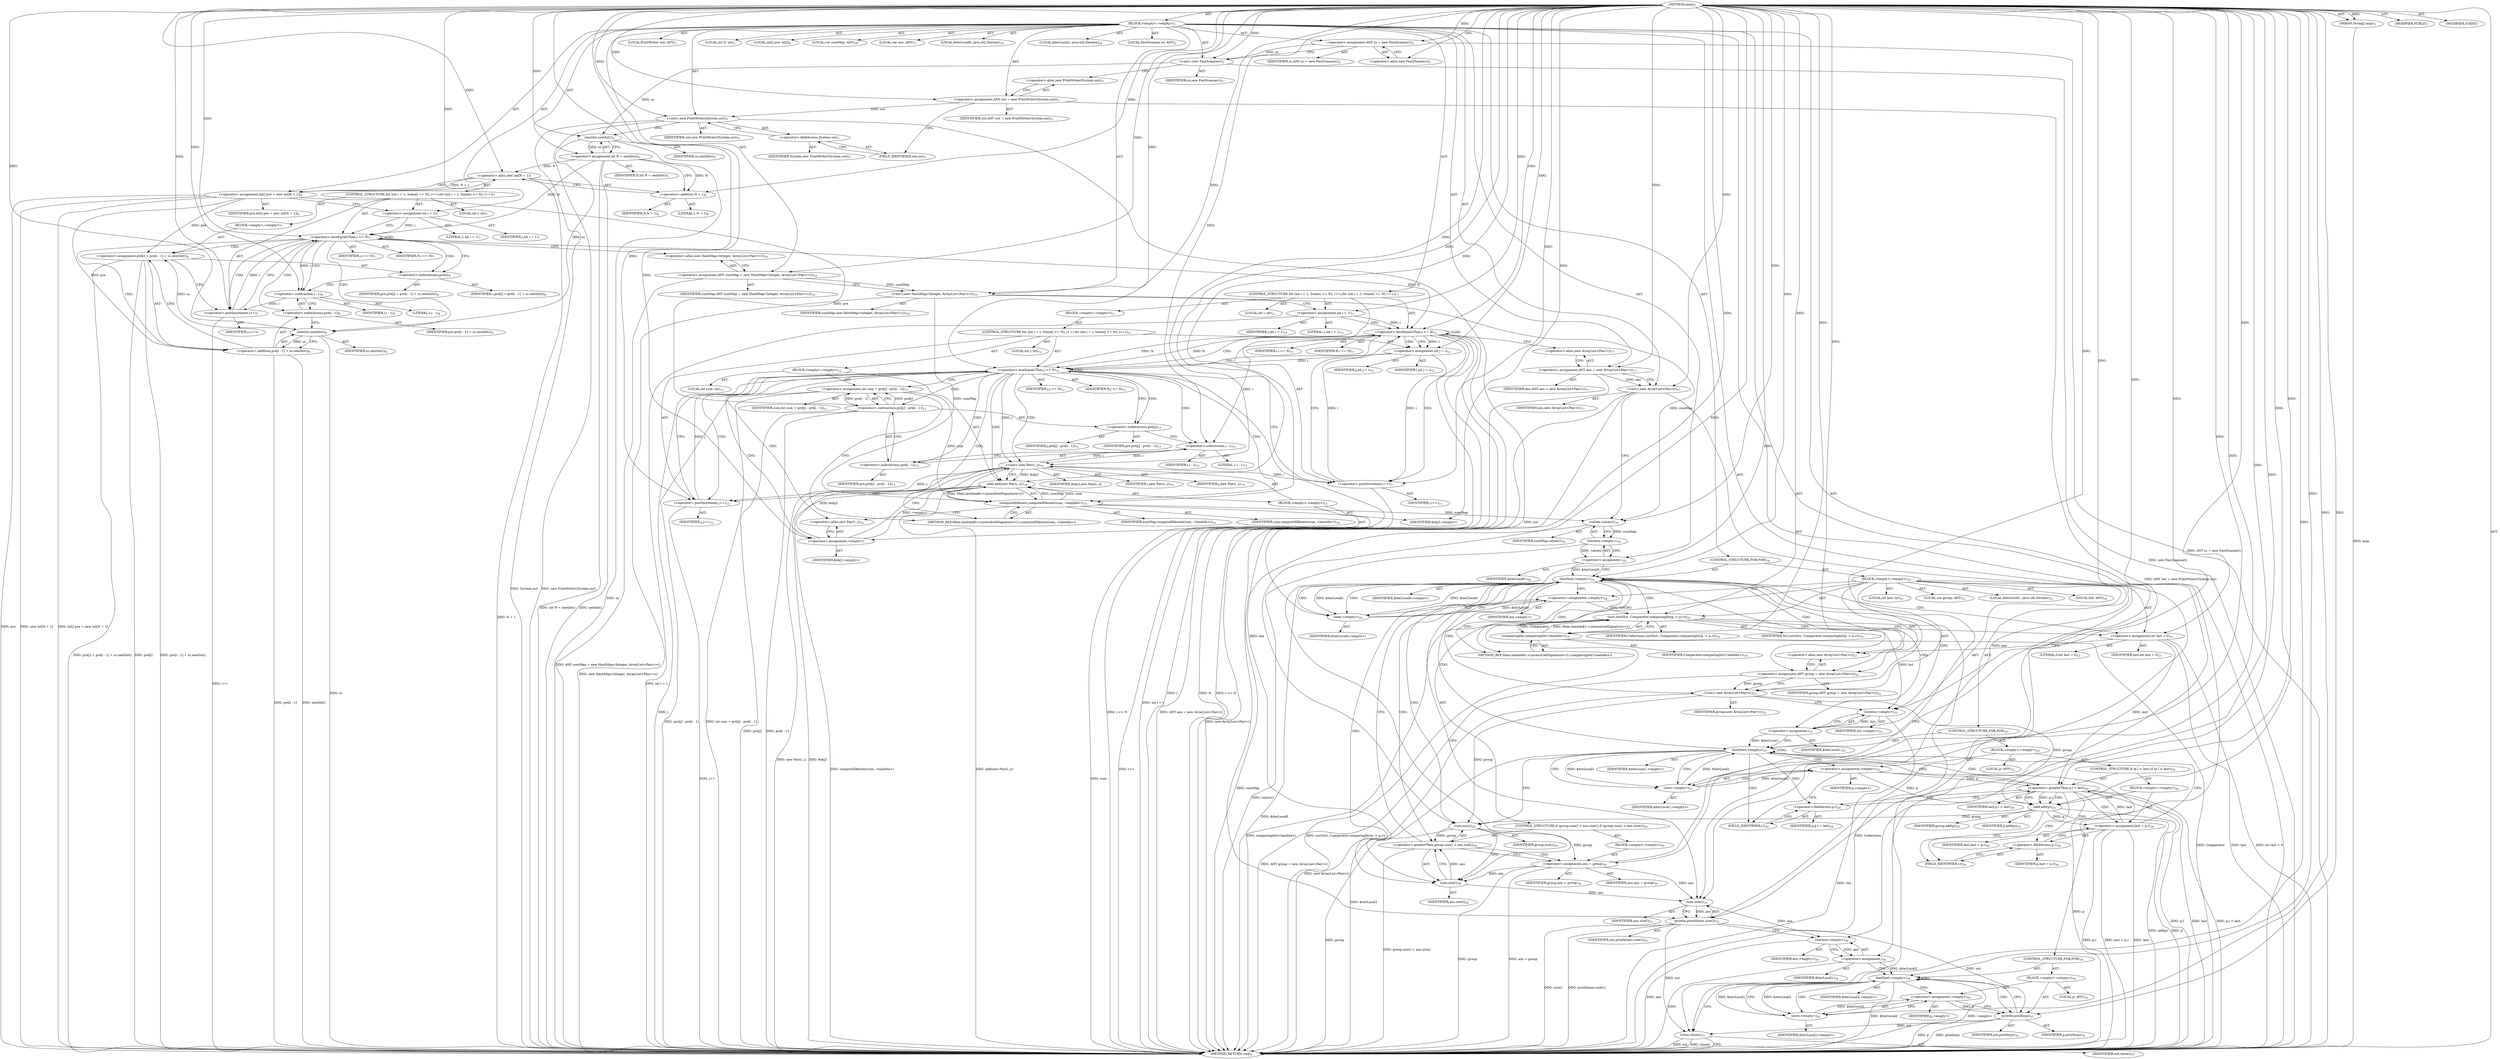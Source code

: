 digraph "main" {  
"54" [label = <(METHOD,main)<SUB>1</SUB>> ]
"24" [label = <(PARAM,String[] args)<SUB>1</SUB>> ]
"55" [label = <(BLOCK,&lt;empty&gt;,&lt;empty&gt;)<SUB>1</SUB>> ]
"4" [label = <(LOCAL,FastScanner sc: ANY)<SUB>2</SUB>> ]
"56" [label = <(&lt;operator&gt;.assignment,ANY sc = new FastScanner())<SUB>2</SUB>> ]
"57" [label = <(IDENTIFIER,sc,ANY sc = new FastScanner())<SUB>2</SUB>> ]
"58" [label = <(&lt;operator&gt;.alloc,new FastScanner())<SUB>2</SUB>> ]
"59" [label = <(&lt;init&gt;,new FastScanner())<SUB>2</SUB>> ]
"3" [label = <(IDENTIFIER,sc,new FastScanner())<SUB>2</SUB>> ]
"6" [label = <(LOCAL,PrintWriter out: ANY)<SUB>3</SUB>> ]
"60" [label = <(&lt;operator&gt;.assignment,ANY out = new PrintWriter(System.out))<SUB>3</SUB>> ]
"61" [label = <(IDENTIFIER,out,ANY out = new PrintWriter(System.out))<SUB>3</SUB>> ]
"62" [label = <(&lt;operator&gt;.alloc,new PrintWriter(System.out))<SUB>3</SUB>> ]
"63" [label = <(&lt;init&gt;,new PrintWriter(System.out))<SUB>3</SUB>> ]
"5" [label = <(IDENTIFIER,out,new PrintWriter(System.out))<SUB>3</SUB>> ]
"64" [label = <(&lt;operator&gt;.fieldAccess,System.out)<SUB>3</SUB>> ]
"65" [label = <(IDENTIFIER,System,new PrintWriter(System.out))<SUB>3</SUB>> ]
"66" [label = <(FIELD_IDENTIFIER,out,out)<SUB>3</SUB>> ]
"17" [label = <(LOCAL,int N: int)<SUB>5</SUB>> ]
"67" [label = <(&lt;operator&gt;.assignment,int N = nextInt())<SUB>5</SUB>> ]
"68" [label = <(IDENTIFIER,N,int N = nextInt())<SUB>5</SUB>> ]
"69" [label = <(nextInt,nextInt())<SUB>5</SUB>> ]
"70" [label = <(IDENTIFIER,sc,nextInt())<SUB>5</SUB>> ]
"15" [label = <(LOCAL,int[] pre: int[])<SUB>6</SUB>> ]
"71" [label = <(&lt;operator&gt;.assignment,int[] pre = new int[N + 1])<SUB>6</SUB>> ]
"72" [label = <(IDENTIFIER,pre,int[] pre = new int[N + 1])<SUB>6</SUB>> ]
"73" [label = <(&lt;operator&gt;.alloc,new int[N + 1])> ]
"74" [label = <(&lt;operator&gt;.addition,N + 1)<SUB>6</SUB>> ]
"75" [label = <(IDENTIFIER,N,N + 1)<SUB>6</SUB>> ]
"76" [label = <(LITERAL,1,N + 1)<SUB>6</SUB>> ]
"77" [label = <(CONTROL_STRUCTURE,for (int i = 1; Some(i &lt;= N); i++),for (int i = 1; Some(i &lt;= N); i++))<SUB>7</SUB>> ]
"78" [label = <(LOCAL,int i: int)<SUB>7</SUB>> ]
"79" [label = <(&lt;operator&gt;.assignment,int i = 1)<SUB>7</SUB>> ]
"80" [label = <(IDENTIFIER,i,int i = 1)<SUB>7</SUB>> ]
"81" [label = <(LITERAL,1,int i = 1)<SUB>7</SUB>> ]
"82" [label = <(&lt;operator&gt;.lessEqualsThan,i &lt;= N)<SUB>7</SUB>> ]
"83" [label = <(IDENTIFIER,i,i &lt;= N)<SUB>7</SUB>> ]
"84" [label = <(IDENTIFIER,N,i &lt;= N)<SUB>7</SUB>> ]
"85" [label = <(&lt;operator&gt;.postIncrement,i++)<SUB>7</SUB>> ]
"86" [label = <(IDENTIFIER,i,i++)<SUB>7</SUB>> ]
"87" [label = <(BLOCK,&lt;empty&gt;,&lt;empty&gt;)<SUB>7</SUB>> ]
"88" [label = <(&lt;operator&gt;.assignment,pre[i] = pre[i - 1] + sc.nextInt())<SUB>8</SUB>> ]
"89" [label = <(&lt;operator&gt;.indexAccess,pre[i])<SUB>8</SUB>> ]
"90" [label = <(IDENTIFIER,pre,pre[i] = pre[i - 1] + sc.nextInt())<SUB>8</SUB>> ]
"91" [label = <(IDENTIFIER,i,pre[i] = pre[i - 1] + sc.nextInt())<SUB>8</SUB>> ]
"92" [label = <(&lt;operator&gt;.addition,pre[i - 1] + sc.nextInt())<SUB>8</SUB>> ]
"93" [label = <(&lt;operator&gt;.indexAccess,pre[i - 1])<SUB>8</SUB>> ]
"94" [label = <(IDENTIFIER,pre,pre[i - 1] + sc.nextInt())<SUB>8</SUB>> ]
"95" [label = <(&lt;operator&gt;.subtraction,i - 1)<SUB>8</SUB>> ]
"96" [label = <(IDENTIFIER,i,i - 1)<SUB>8</SUB>> ]
"97" [label = <(LITERAL,1,i - 1)<SUB>8</SUB>> ]
"98" [label = <(nextInt,nextInt())<SUB>8</SUB>> ]
"99" [label = <(IDENTIFIER,sc,nextInt())<SUB>8</SUB>> ]
"8" [label = <(LOCAL,var sumMap: ANY)<SUB>10</SUB>> ]
"100" [label = <(&lt;operator&gt;.assignment,ANY sumMap = new HashMap&lt;Integer, ArrayList&lt;Pair&gt;&gt;())<SUB>10</SUB>> ]
"101" [label = <(IDENTIFIER,sumMap,ANY sumMap = new HashMap&lt;Integer, ArrayList&lt;Pair&gt;&gt;())<SUB>10</SUB>> ]
"102" [label = <(&lt;operator&gt;.alloc,new HashMap&lt;Integer, ArrayList&lt;Pair&gt;&gt;())<SUB>10</SUB>> ]
"103" [label = <(&lt;init&gt;,new HashMap&lt;Integer, ArrayList&lt;Pair&gt;&gt;())<SUB>10</SUB>> ]
"7" [label = <(IDENTIFIER,sumMap,new HashMap&lt;Integer, ArrayList&lt;Pair&gt;&gt;())<SUB>10</SUB>> ]
"104" [label = <(CONTROL_STRUCTURE,for (int i = 1; Some(i &lt;= N); i++),for (int i = 1; Some(i &lt;= N); i++))<SUB>11</SUB>> ]
"21" [label = <(LOCAL,int i: int)<SUB>11</SUB>> ]
"105" [label = <(&lt;operator&gt;.assignment,int i = 1)<SUB>11</SUB>> ]
"106" [label = <(IDENTIFIER,i,int i = 1)<SUB>11</SUB>> ]
"107" [label = <(LITERAL,1,int i = 1)<SUB>11</SUB>> ]
"108" [label = <(&lt;operator&gt;.lessEqualsThan,i &lt;= N)<SUB>11</SUB>> ]
"109" [label = <(IDENTIFIER,i,i &lt;= N)<SUB>11</SUB>> ]
"110" [label = <(IDENTIFIER,N,i &lt;= N)<SUB>11</SUB>> ]
"111" [label = <(&lt;operator&gt;.postIncrement,i++)<SUB>11</SUB>> ]
"112" [label = <(IDENTIFIER,i,i++)<SUB>11</SUB>> ]
"113" [label = <(BLOCK,&lt;empty&gt;,&lt;empty&gt;)<SUB>11</SUB>> ]
"114" [label = <(CONTROL_STRUCTURE,for (int j = i; Some(j &lt;= N); j++),for (int j = i; Some(j &lt;= N); j++))<SUB>12</SUB>> ]
"13" [label = <(LOCAL,int j: int)<SUB>12</SUB>> ]
"115" [label = <(&lt;operator&gt;.assignment,int j = i)<SUB>12</SUB>> ]
"116" [label = <(IDENTIFIER,j,int j = i)<SUB>12</SUB>> ]
"117" [label = <(IDENTIFIER,i,int j = i)<SUB>12</SUB>> ]
"118" [label = <(&lt;operator&gt;.lessEqualsThan,j &lt;= N)<SUB>12</SUB>> ]
"119" [label = <(IDENTIFIER,j,j &lt;= N)<SUB>12</SUB>> ]
"120" [label = <(IDENTIFIER,N,j &lt;= N)<SUB>12</SUB>> ]
"121" [label = <(&lt;operator&gt;.postIncrement,j++)<SUB>12</SUB>> ]
"122" [label = <(IDENTIFIER,j,j++)<SUB>12</SUB>> ]
"123" [label = <(BLOCK,&lt;empty&gt;,&lt;empty&gt;)<SUB>12</SUB>> ]
"10" [label = <(LOCAL,int sum: int)<SUB>13</SUB>> ]
"124" [label = <(&lt;operator&gt;.assignment,int sum = pre[j] - pre[i - 1])<SUB>13</SUB>> ]
"125" [label = <(IDENTIFIER,sum,int sum = pre[j] - pre[i - 1])<SUB>13</SUB>> ]
"126" [label = <(&lt;operator&gt;.subtraction,pre[j] - pre[i - 1])<SUB>13</SUB>> ]
"127" [label = <(&lt;operator&gt;.indexAccess,pre[j])<SUB>13</SUB>> ]
"128" [label = <(IDENTIFIER,pre,pre[j] - pre[i - 1])<SUB>13</SUB>> ]
"129" [label = <(IDENTIFIER,j,pre[j] - pre[i - 1])<SUB>13</SUB>> ]
"130" [label = <(&lt;operator&gt;.indexAccess,pre[i - 1])<SUB>13</SUB>> ]
"131" [label = <(IDENTIFIER,pre,pre[j] - pre[i - 1])<SUB>13</SUB>> ]
"132" [label = <(&lt;operator&gt;.subtraction,i - 1)<SUB>13</SUB>> ]
"133" [label = <(IDENTIFIER,i,i - 1)<SUB>13</SUB>> ]
"134" [label = <(LITERAL,1,i - 1)<SUB>13</SUB>> ]
"135" [label = <(add,add(new Pair(i, j)))<SUB>14</SUB>> ]
"136" [label = <(computeIfAbsent,computeIfAbsent(sum, &lt;lambda&gt;))<SUB>14</SUB>> ]
"137" [label = <(IDENTIFIER,sumMap,computeIfAbsent(sum, &lt;lambda&gt;))<SUB>14</SUB>> ]
"138" [label = <(IDENTIFIER,sum,computeIfAbsent(sum, &lt;lambda&gt;))<SUB>14</SUB>> ]
"11" [label = <(METHOD_REF,Main.lambda$0:&lt;unresolvedSignature&gt;(1),computeIfAbsent(sum, &lt;lambda&gt;))> ]
"139" [label = <(BLOCK,&lt;empty&gt;,&lt;empty&gt;)<SUB>14</SUB>> ]
"140" [label = <(&lt;operator&gt;.assignment,&lt;empty&gt;)> ]
"141" [label = <(IDENTIFIER,$obj3,&lt;empty&gt;)> ]
"142" [label = <(&lt;operator&gt;.alloc,new Pair(i, j))<SUB>14</SUB>> ]
"143" [label = <(&lt;init&gt;,new Pair(i, j))<SUB>14</SUB>> ]
"144" [label = <(IDENTIFIER,$obj3,new Pair(i, j))> ]
"145" [label = <(IDENTIFIER,i,new Pair(i, j))<SUB>14</SUB>> ]
"146" [label = <(IDENTIFIER,j,new Pair(i, j))<SUB>14</SUB>> ]
"147" [label = <(IDENTIFIER,$obj3,&lt;empty&gt;)> ]
"26" [label = <(LOCAL,var ans: ANY)<SUB>17</SUB>> ]
"148" [label = <(&lt;operator&gt;.assignment,ANY ans = new ArrayList&lt;Pair&gt;())<SUB>17</SUB>> ]
"149" [label = <(IDENTIFIER,ans,ANY ans = new ArrayList&lt;Pair&gt;())<SUB>17</SUB>> ]
"150" [label = <(&lt;operator&gt;.alloc,new ArrayList&lt;Pair&gt;())<SUB>17</SUB>> ]
"151" [label = <(&lt;init&gt;,new ArrayList&lt;Pair&gt;())<SUB>17</SUB>> ]
"25" [label = <(IDENTIFIER,ans,new ArrayList&lt;Pair&gt;())<SUB>17</SUB>> ]
"152" [label = <(LOCAL,$iterLocal0: java.util.Iterator)<SUB>18</SUB>> ]
"153" [label = <(&lt;operator&gt;.assignment,)<SUB>18</SUB>> ]
"154" [label = <(IDENTIFIER,$iterLocal0,)<SUB>18</SUB>> ]
"155" [label = <(iterator,&lt;empty&gt;)<SUB>18</SUB>> ]
"156" [label = <(values,values())<SUB>18</SUB>> ]
"157" [label = <(IDENTIFIER,sumMap,values())<SUB>18</SUB>> ]
"158" [label = <(CONTROL_STRUCTURE,FOR,FOR)<SUB>18</SUB>> ]
"159" [label = <(hasNext,&lt;empty&gt;)<SUB>18</SUB>> ]
"160" [label = <(IDENTIFIER,$iterLocal0,&lt;empty&gt;)> ]
"161" [label = <(BLOCK,&lt;empty&gt;,&lt;empty&gt;)<SUB>18</SUB>> ]
"28" [label = <(LOCAL,list: ANY)<SUB>18</SUB>> ]
"162" [label = <(&lt;operator&gt;.assignment,&lt;empty&gt;)<SUB>18</SUB>> ]
"163" [label = <(IDENTIFIER,list,&lt;empty&gt;)> ]
"164" [label = <(next,&lt;empty&gt;)<SUB>18</SUB>> ]
"165" [label = <(IDENTIFIER,$iterLocal0,&lt;empty&gt;)> ]
"166" [label = <(sort,sort(list, Comparator.comparingInt(p -&gt; p.r)))<SUB>19</SUB>> ]
"167" [label = <(IDENTIFIER,Collections,sort(list, Comparator.comparingInt(p -&gt; p.r)))<SUB>19</SUB>> ]
"168" [label = <(IDENTIFIER,list,sort(list, Comparator.comparingInt(p -&gt; p.r)))<SUB>19</SUB>> ]
"169" [label = <(comparingInt,comparingInt(&lt;lambda&gt;))<SUB>19</SUB>> ]
"170" [label = <(IDENTIFIER,Comparator,comparingInt(&lt;lambda&gt;))<SUB>19</SUB>> ]
"29" [label = <(METHOD_REF,Main.lambda$1:&lt;unresolvedSignature&gt;(1),comparingInt(&lt;lambda&gt;))> ]
"171" [label = <(LOCAL,int last: int)<SUB>21</SUB>> ]
"172" [label = <(&lt;operator&gt;.assignment,int last = 0)<SUB>21</SUB>> ]
"173" [label = <(IDENTIFIER,last,int last = 0)<SUB>21</SUB>> ]
"174" [label = <(LITERAL,0,int last = 0)<SUB>21</SUB>> ]
"39" [label = <(LOCAL,var group: ANY)<SUB>22</SUB>> ]
"175" [label = <(&lt;operator&gt;.assignment,ANY group = new ArrayList&lt;Pair&gt;())<SUB>22</SUB>> ]
"176" [label = <(IDENTIFIER,group,ANY group = new ArrayList&lt;Pair&gt;())<SUB>22</SUB>> ]
"177" [label = <(&lt;operator&gt;.alloc,new ArrayList&lt;Pair&gt;())<SUB>22</SUB>> ]
"178" [label = <(&lt;init&gt;,new ArrayList&lt;Pair&gt;())<SUB>22</SUB>> ]
"38" [label = <(IDENTIFIER,group,new ArrayList&lt;Pair&gt;())<SUB>22</SUB>> ]
"179" [label = <(LOCAL,$iterLocal1: java.util.Iterator)<SUB>23</SUB>> ]
"180" [label = <(&lt;operator&gt;.assignment,)<SUB>23</SUB>> ]
"181" [label = <(IDENTIFIER,$iterLocal1,)<SUB>23</SUB>> ]
"182" [label = <(iterator,&lt;empty&gt;)<SUB>23</SUB>> ]
"183" [label = <(IDENTIFIER,list,&lt;empty&gt;)<SUB>23</SUB>> ]
"184" [label = <(CONTROL_STRUCTURE,FOR,FOR)<SUB>23</SUB>> ]
"185" [label = <(hasNext,&lt;empty&gt;)<SUB>23</SUB>> ]
"186" [label = <(IDENTIFIER,$iterLocal1,&lt;empty&gt;)> ]
"187" [label = <(BLOCK,&lt;empty&gt;,&lt;empty&gt;)<SUB>23</SUB>> ]
"188" [label = <(LOCAL,p: ANY)<SUB>23</SUB>> ]
"189" [label = <(&lt;operator&gt;.assignment,&lt;empty&gt;)<SUB>23</SUB>> ]
"190" [label = <(IDENTIFIER,p,&lt;empty&gt;)> ]
"191" [label = <(next,&lt;empty&gt;)<SUB>23</SUB>> ]
"192" [label = <(IDENTIFIER,$iterLocal1,&lt;empty&gt;)> ]
"193" [label = <(CONTROL_STRUCTURE,if (p.l &gt; last),if (p.l &gt; last))<SUB>24</SUB>> ]
"194" [label = <(&lt;operator&gt;.greaterThan,p.l &gt; last)<SUB>24</SUB>> ]
"195" [label = <(&lt;operator&gt;.fieldAccess,p.l)<SUB>24</SUB>> ]
"196" [label = <(IDENTIFIER,p,p.l &gt; last)<SUB>24</SUB>> ]
"197" [label = <(FIELD_IDENTIFIER,l,l)<SUB>24</SUB>> ]
"198" [label = <(IDENTIFIER,last,p.l &gt; last)<SUB>24</SUB>> ]
"199" [label = <(BLOCK,&lt;empty&gt;,&lt;empty&gt;)<SUB>24</SUB>> ]
"200" [label = <(add,add(p))<SUB>25</SUB>> ]
"201" [label = <(IDENTIFIER,group,add(p))<SUB>25</SUB>> ]
"202" [label = <(IDENTIFIER,p,add(p))<SUB>25</SUB>> ]
"203" [label = <(&lt;operator&gt;.assignment,last = p.r)<SUB>26</SUB>> ]
"204" [label = <(IDENTIFIER,last,last = p.r)<SUB>26</SUB>> ]
"205" [label = <(&lt;operator&gt;.fieldAccess,p.r)<SUB>26</SUB>> ]
"206" [label = <(IDENTIFIER,p,last = p.r)<SUB>26</SUB>> ]
"207" [label = <(FIELD_IDENTIFIER,r,r)<SUB>26</SUB>> ]
"208" [label = <(CONTROL_STRUCTURE,if (group.size() &gt; ans.size()),if (group.size() &gt; ans.size()))<SUB>29</SUB>> ]
"209" [label = <(&lt;operator&gt;.greaterThan,group.size() &gt; ans.size())<SUB>29</SUB>> ]
"210" [label = <(size,size())<SUB>29</SUB>> ]
"211" [label = <(IDENTIFIER,group,size())<SUB>29</SUB>> ]
"212" [label = <(size,size())<SUB>29</SUB>> ]
"213" [label = <(IDENTIFIER,ans,size())<SUB>29</SUB>> ]
"214" [label = <(BLOCK,&lt;empty&gt;,&lt;empty&gt;)<SUB>29</SUB>> ]
"215" [label = <(&lt;operator&gt;.assignment,ans = group)<SUB>30</SUB>> ]
"216" [label = <(IDENTIFIER,ans,ans = group)<SUB>30</SUB>> ]
"217" [label = <(IDENTIFIER,group,ans = group)<SUB>30</SUB>> ]
"218" [label = <(println,println(ans.size()))<SUB>33</SUB>> ]
"219" [label = <(IDENTIFIER,out,println(ans.size()))<SUB>33</SUB>> ]
"220" [label = <(size,size())<SUB>33</SUB>> ]
"221" [label = <(IDENTIFIER,ans,size())<SUB>33</SUB>> ]
"222" [label = <(LOCAL,$iterLocal2: java.util.Iterator)<SUB>34</SUB>> ]
"223" [label = <(&lt;operator&gt;.assignment,)<SUB>34</SUB>> ]
"224" [label = <(IDENTIFIER,$iterLocal2,)<SUB>34</SUB>> ]
"225" [label = <(iterator,&lt;empty&gt;)<SUB>34</SUB>> ]
"226" [label = <(IDENTIFIER,ans,&lt;empty&gt;)<SUB>34</SUB>> ]
"227" [label = <(CONTROL_STRUCTURE,FOR,FOR)<SUB>34</SUB>> ]
"228" [label = <(hasNext,&lt;empty&gt;)<SUB>34</SUB>> ]
"229" [label = <(IDENTIFIER,$iterLocal2,&lt;empty&gt;)> ]
"230" [label = <(BLOCK,&lt;empty&gt;,&lt;empty&gt;)<SUB>34</SUB>> ]
"231" [label = <(LOCAL,p: ANY)<SUB>34</SUB>> ]
"232" [label = <(&lt;operator&gt;.assignment,&lt;empty&gt;)<SUB>34</SUB>> ]
"233" [label = <(IDENTIFIER,p,&lt;empty&gt;)> ]
"234" [label = <(next,&lt;empty&gt;)<SUB>34</SUB>> ]
"235" [label = <(IDENTIFIER,$iterLocal2,&lt;empty&gt;)> ]
"236" [label = <(println,println(p))<SUB>35</SUB>> ]
"237" [label = <(IDENTIFIER,out,println(p))<SUB>35</SUB>> ]
"238" [label = <(IDENTIFIER,p,println(p))<SUB>35</SUB>> ]
"239" [label = <(close,close())<SUB>37</SUB>> ]
"240" [label = <(IDENTIFIER,out,close())<SUB>37</SUB>> ]
"241" [label = <(MODIFIER,PUBLIC)> ]
"242" [label = <(MODIFIER,STATIC)> ]
"243" [label = <(METHOD_RETURN,void)<SUB>1</SUB>> ]
  "54" -> "24"  [ label = "AST: "] 
  "54" -> "55"  [ label = "AST: "] 
  "54" -> "241"  [ label = "AST: "] 
  "54" -> "242"  [ label = "AST: "] 
  "54" -> "243"  [ label = "AST: "] 
  "55" -> "4"  [ label = "AST: "] 
  "55" -> "56"  [ label = "AST: "] 
  "55" -> "59"  [ label = "AST: "] 
  "55" -> "6"  [ label = "AST: "] 
  "55" -> "60"  [ label = "AST: "] 
  "55" -> "63"  [ label = "AST: "] 
  "55" -> "17"  [ label = "AST: "] 
  "55" -> "67"  [ label = "AST: "] 
  "55" -> "15"  [ label = "AST: "] 
  "55" -> "71"  [ label = "AST: "] 
  "55" -> "77"  [ label = "AST: "] 
  "55" -> "8"  [ label = "AST: "] 
  "55" -> "100"  [ label = "AST: "] 
  "55" -> "103"  [ label = "AST: "] 
  "55" -> "104"  [ label = "AST: "] 
  "55" -> "26"  [ label = "AST: "] 
  "55" -> "148"  [ label = "AST: "] 
  "55" -> "151"  [ label = "AST: "] 
  "55" -> "152"  [ label = "AST: "] 
  "55" -> "153"  [ label = "AST: "] 
  "55" -> "158"  [ label = "AST: "] 
  "55" -> "218"  [ label = "AST: "] 
  "55" -> "222"  [ label = "AST: "] 
  "55" -> "223"  [ label = "AST: "] 
  "55" -> "227"  [ label = "AST: "] 
  "55" -> "239"  [ label = "AST: "] 
  "56" -> "57"  [ label = "AST: "] 
  "56" -> "58"  [ label = "AST: "] 
  "59" -> "3"  [ label = "AST: "] 
  "60" -> "61"  [ label = "AST: "] 
  "60" -> "62"  [ label = "AST: "] 
  "63" -> "5"  [ label = "AST: "] 
  "63" -> "64"  [ label = "AST: "] 
  "64" -> "65"  [ label = "AST: "] 
  "64" -> "66"  [ label = "AST: "] 
  "67" -> "68"  [ label = "AST: "] 
  "67" -> "69"  [ label = "AST: "] 
  "69" -> "70"  [ label = "AST: "] 
  "71" -> "72"  [ label = "AST: "] 
  "71" -> "73"  [ label = "AST: "] 
  "73" -> "74"  [ label = "AST: "] 
  "74" -> "75"  [ label = "AST: "] 
  "74" -> "76"  [ label = "AST: "] 
  "77" -> "78"  [ label = "AST: "] 
  "77" -> "79"  [ label = "AST: "] 
  "77" -> "82"  [ label = "AST: "] 
  "77" -> "85"  [ label = "AST: "] 
  "77" -> "87"  [ label = "AST: "] 
  "79" -> "80"  [ label = "AST: "] 
  "79" -> "81"  [ label = "AST: "] 
  "82" -> "83"  [ label = "AST: "] 
  "82" -> "84"  [ label = "AST: "] 
  "85" -> "86"  [ label = "AST: "] 
  "87" -> "88"  [ label = "AST: "] 
  "88" -> "89"  [ label = "AST: "] 
  "88" -> "92"  [ label = "AST: "] 
  "89" -> "90"  [ label = "AST: "] 
  "89" -> "91"  [ label = "AST: "] 
  "92" -> "93"  [ label = "AST: "] 
  "92" -> "98"  [ label = "AST: "] 
  "93" -> "94"  [ label = "AST: "] 
  "93" -> "95"  [ label = "AST: "] 
  "95" -> "96"  [ label = "AST: "] 
  "95" -> "97"  [ label = "AST: "] 
  "98" -> "99"  [ label = "AST: "] 
  "100" -> "101"  [ label = "AST: "] 
  "100" -> "102"  [ label = "AST: "] 
  "103" -> "7"  [ label = "AST: "] 
  "104" -> "21"  [ label = "AST: "] 
  "104" -> "105"  [ label = "AST: "] 
  "104" -> "108"  [ label = "AST: "] 
  "104" -> "111"  [ label = "AST: "] 
  "104" -> "113"  [ label = "AST: "] 
  "105" -> "106"  [ label = "AST: "] 
  "105" -> "107"  [ label = "AST: "] 
  "108" -> "109"  [ label = "AST: "] 
  "108" -> "110"  [ label = "AST: "] 
  "111" -> "112"  [ label = "AST: "] 
  "113" -> "114"  [ label = "AST: "] 
  "114" -> "13"  [ label = "AST: "] 
  "114" -> "115"  [ label = "AST: "] 
  "114" -> "118"  [ label = "AST: "] 
  "114" -> "121"  [ label = "AST: "] 
  "114" -> "123"  [ label = "AST: "] 
  "115" -> "116"  [ label = "AST: "] 
  "115" -> "117"  [ label = "AST: "] 
  "118" -> "119"  [ label = "AST: "] 
  "118" -> "120"  [ label = "AST: "] 
  "121" -> "122"  [ label = "AST: "] 
  "123" -> "10"  [ label = "AST: "] 
  "123" -> "124"  [ label = "AST: "] 
  "123" -> "135"  [ label = "AST: "] 
  "124" -> "125"  [ label = "AST: "] 
  "124" -> "126"  [ label = "AST: "] 
  "126" -> "127"  [ label = "AST: "] 
  "126" -> "130"  [ label = "AST: "] 
  "127" -> "128"  [ label = "AST: "] 
  "127" -> "129"  [ label = "AST: "] 
  "130" -> "131"  [ label = "AST: "] 
  "130" -> "132"  [ label = "AST: "] 
  "132" -> "133"  [ label = "AST: "] 
  "132" -> "134"  [ label = "AST: "] 
  "135" -> "136"  [ label = "AST: "] 
  "135" -> "139"  [ label = "AST: "] 
  "136" -> "137"  [ label = "AST: "] 
  "136" -> "138"  [ label = "AST: "] 
  "136" -> "11"  [ label = "AST: "] 
  "139" -> "140"  [ label = "AST: "] 
  "139" -> "143"  [ label = "AST: "] 
  "139" -> "147"  [ label = "AST: "] 
  "140" -> "141"  [ label = "AST: "] 
  "140" -> "142"  [ label = "AST: "] 
  "143" -> "144"  [ label = "AST: "] 
  "143" -> "145"  [ label = "AST: "] 
  "143" -> "146"  [ label = "AST: "] 
  "148" -> "149"  [ label = "AST: "] 
  "148" -> "150"  [ label = "AST: "] 
  "151" -> "25"  [ label = "AST: "] 
  "153" -> "154"  [ label = "AST: "] 
  "153" -> "155"  [ label = "AST: "] 
  "155" -> "156"  [ label = "AST: "] 
  "156" -> "157"  [ label = "AST: "] 
  "158" -> "159"  [ label = "AST: "] 
  "158" -> "161"  [ label = "AST: "] 
  "159" -> "160"  [ label = "AST: "] 
  "161" -> "28"  [ label = "AST: "] 
  "161" -> "162"  [ label = "AST: "] 
  "161" -> "166"  [ label = "AST: "] 
  "161" -> "171"  [ label = "AST: "] 
  "161" -> "172"  [ label = "AST: "] 
  "161" -> "39"  [ label = "AST: "] 
  "161" -> "175"  [ label = "AST: "] 
  "161" -> "178"  [ label = "AST: "] 
  "161" -> "179"  [ label = "AST: "] 
  "161" -> "180"  [ label = "AST: "] 
  "161" -> "184"  [ label = "AST: "] 
  "161" -> "208"  [ label = "AST: "] 
  "162" -> "163"  [ label = "AST: "] 
  "162" -> "164"  [ label = "AST: "] 
  "164" -> "165"  [ label = "AST: "] 
  "166" -> "167"  [ label = "AST: "] 
  "166" -> "168"  [ label = "AST: "] 
  "166" -> "169"  [ label = "AST: "] 
  "169" -> "170"  [ label = "AST: "] 
  "169" -> "29"  [ label = "AST: "] 
  "172" -> "173"  [ label = "AST: "] 
  "172" -> "174"  [ label = "AST: "] 
  "175" -> "176"  [ label = "AST: "] 
  "175" -> "177"  [ label = "AST: "] 
  "178" -> "38"  [ label = "AST: "] 
  "180" -> "181"  [ label = "AST: "] 
  "180" -> "182"  [ label = "AST: "] 
  "182" -> "183"  [ label = "AST: "] 
  "184" -> "185"  [ label = "AST: "] 
  "184" -> "187"  [ label = "AST: "] 
  "185" -> "186"  [ label = "AST: "] 
  "187" -> "188"  [ label = "AST: "] 
  "187" -> "189"  [ label = "AST: "] 
  "187" -> "193"  [ label = "AST: "] 
  "189" -> "190"  [ label = "AST: "] 
  "189" -> "191"  [ label = "AST: "] 
  "191" -> "192"  [ label = "AST: "] 
  "193" -> "194"  [ label = "AST: "] 
  "193" -> "199"  [ label = "AST: "] 
  "194" -> "195"  [ label = "AST: "] 
  "194" -> "198"  [ label = "AST: "] 
  "195" -> "196"  [ label = "AST: "] 
  "195" -> "197"  [ label = "AST: "] 
  "199" -> "200"  [ label = "AST: "] 
  "199" -> "203"  [ label = "AST: "] 
  "200" -> "201"  [ label = "AST: "] 
  "200" -> "202"  [ label = "AST: "] 
  "203" -> "204"  [ label = "AST: "] 
  "203" -> "205"  [ label = "AST: "] 
  "205" -> "206"  [ label = "AST: "] 
  "205" -> "207"  [ label = "AST: "] 
  "208" -> "209"  [ label = "AST: "] 
  "208" -> "214"  [ label = "AST: "] 
  "209" -> "210"  [ label = "AST: "] 
  "209" -> "212"  [ label = "AST: "] 
  "210" -> "211"  [ label = "AST: "] 
  "212" -> "213"  [ label = "AST: "] 
  "214" -> "215"  [ label = "AST: "] 
  "215" -> "216"  [ label = "AST: "] 
  "215" -> "217"  [ label = "AST: "] 
  "218" -> "219"  [ label = "AST: "] 
  "218" -> "220"  [ label = "AST: "] 
  "220" -> "221"  [ label = "AST: "] 
  "223" -> "224"  [ label = "AST: "] 
  "223" -> "225"  [ label = "AST: "] 
  "225" -> "226"  [ label = "AST: "] 
  "227" -> "228"  [ label = "AST: "] 
  "227" -> "230"  [ label = "AST: "] 
  "228" -> "229"  [ label = "AST: "] 
  "230" -> "231"  [ label = "AST: "] 
  "230" -> "232"  [ label = "AST: "] 
  "230" -> "236"  [ label = "AST: "] 
  "232" -> "233"  [ label = "AST: "] 
  "232" -> "234"  [ label = "AST: "] 
  "234" -> "235"  [ label = "AST: "] 
  "236" -> "237"  [ label = "AST: "] 
  "236" -> "238"  [ label = "AST: "] 
  "239" -> "240"  [ label = "AST: "] 
  "56" -> "59"  [ label = "CFG: "] 
  "59" -> "62"  [ label = "CFG: "] 
  "60" -> "66"  [ label = "CFG: "] 
  "63" -> "69"  [ label = "CFG: "] 
  "67" -> "74"  [ label = "CFG: "] 
  "71" -> "79"  [ label = "CFG: "] 
  "100" -> "103"  [ label = "CFG: "] 
  "103" -> "105"  [ label = "CFG: "] 
  "148" -> "151"  [ label = "CFG: "] 
  "151" -> "156"  [ label = "CFG: "] 
  "153" -> "159"  [ label = "CFG: "] 
  "218" -> "225"  [ label = "CFG: "] 
  "223" -> "228"  [ label = "CFG: "] 
  "239" -> "243"  [ label = "CFG: "] 
  "58" -> "56"  [ label = "CFG: "] 
  "62" -> "60"  [ label = "CFG: "] 
  "64" -> "63"  [ label = "CFG: "] 
  "69" -> "67"  [ label = "CFG: "] 
  "73" -> "71"  [ label = "CFG: "] 
  "79" -> "82"  [ label = "CFG: "] 
  "82" -> "89"  [ label = "CFG: "] 
  "82" -> "102"  [ label = "CFG: "] 
  "85" -> "82"  [ label = "CFG: "] 
  "102" -> "100"  [ label = "CFG: "] 
  "105" -> "108"  [ label = "CFG: "] 
  "108" -> "115"  [ label = "CFG: "] 
  "108" -> "150"  [ label = "CFG: "] 
  "111" -> "108"  [ label = "CFG: "] 
  "150" -> "148"  [ label = "CFG: "] 
  "155" -> "153"  [ label = "CFG: "] 
  "159" -> "164"  [ label = "CFG: "] 
  "159" -> "220"  [ label = "CFG: "] 
  "220" -> "218"  [ label = "CFG: "] 
  "225" -> "223"  [ label = "CFG: "] 
  "228" -> "234"  [ label = "CFG: "] 
  "228" -> "239"  [ label = "CFG: "] 
  "66" -> "64"  [ label = "CFG: "] 
  "74" -> "73"  [ label = "CFG: "] 
  "88" -> "85"  [ label = "CFG: "] 
  "156" -> "155"  [ label = "CFG: "] 
  "162" -> "29"  [ label = "CFG: "] 
  "166" -> "172"  [ label = "CFG: "] 
  "172" -> "177"  [ label = "CFG: "] 
  "175" -> "178"  [ label = "CFG: "] 
  "178" -> "182"  [ label = "CFG: "] 
  "180" -> "185"  [ label = "CFG: "] 
  "232" -> "236"  [ label = "CFG: "] 
  "236" -> "228"  [ label = "CFG: "] 
  "89" -> "95"  [ label = "CFG: "] 
  "92" -> "88"  [ label = "CFG: "] 
  "115" -> "118"  [ label = "CFG: "] 
  "118" -> "127"  [ label = "CFG: "] 
  "118" -> "111"  [ label = "CFG: "] 
  "121" -> "118"  [ label = "CFG: "] 
  "164" -> "162"  [ label = "CFG: "] 
  "169" -> "166"  [ label = "CFG: "] 
  "177" -> "175"  [ label = "CFG: "] 
  "182" -> "180"  [ label = "CFG: "] 
  "185" -> "191"  [ label = "CFG: "] 
  "185" -> "210"  [ label = "CFG: "] 
  "209" -> "159"  [ label = "CFG: "] 
  "209" -> "215"  [ label = "CFG: "] 
  "234" -> "232"  [ label = "CFG: "] 
  "93" -> "98"  [ label = "CFG: "] 
  "98" -> "92"  [ label = "CFG: "] 
  "124" -> "11"  [ label = "CFG: "] 
  "135" -> "121"  [ label = "CFG: "] 
  "29" -> "169"  [ label = "CFG: "] 
  "189" -> "197"  [ label = "CFG: "] 
  "210" -> "212"  [ label = "CFG: "] 
  "212" -> "209"  [ label = "CFG: "] 
  "215" -> "159"  [ label = "CFG: "] 
  "95" -> "93"  [ label = "CFG: "] 
  "126" -> "124"  [ label = "CFG: "] 
  "136" -> "142"  [ label = "CFG: "] 
  "191" -> "189"  [ label = "CFG: "] 
  "194" -> "185"  [ label = "CFG: "] 
  "194" -> "200"  [ label = "CFG: "] 
  "127" -> "132"  [ label = "CFG: "] 
  "130" -> "126"  [ label = "CFG: "] 
  "11" -> "136"  [ label = "CFG: "] 
  "140" -> "143"  [ label = "CFG: "] 
  "143" -> "135"  [ label = "CFG: "] 
  "195" -> "194"  [ label = "CFG: "] 
  "200" -> "207"  [ label = "CFG: "] 
  "203" -> "185"  [ label = "CFG: "] 
  "132" -> "130"  [ label = "CFG: "] 
  "142" -> "140"  [ label = "CFG: "] 
  "197" -> "195"  [ label = "CFG: "] 
  "205" -> "203"  [ label = "CFG: "] 
  "207" -> "205"  [ label = "CFG: "] 
  "54" -> "58"  [ label = "CFG: "] 
  "24" -> "243"  [ label = "DDG: args"] 
  "56" -> "243"  [ label = "DDG: ANY sc = new FastScanner()"] 
  "59" -> "243"  [ label = "DDG: new FastScanner()"] 
  "60" -> "243"  [ label = "DDG: ANY out = new PrintWriter(System.out)"] 
  "63" -> "243"  [ label = "DDG: System.out"] 
  "63" -> "243"  [ label = "DDG: new PrintWriter(System.out)"] 
  "69" -> "243"  [ label = "DDG: sc"] 
  "67" -> "243"  [ label = "DDG: nextInt()"] 
  "67" -> "243"  [ label = "DDG: int N = nextInt()"] 
  "71" -> "243"  [ label = "DDG: pre"] 
  "73" -> "243"  [ label = "DDG: N + 1"] 
  "71" -> "243"  [ label = "DDG: new int[N + 1]"] 
  "71" -> "243"  [ label = "DDG: int[] pre = new int[N + 1]"] 
  "100" -> "243"  [ label = "DDG: ANY sumMap = new HashMap&lt;Integer, ArrayList&lt;Pair&gt;&gt;()"] 
  "103" -> "243"  [ label = "DDG: new HashMap&lt;Integer, ArrayList&lt;Pair&gt;&gt;()"] 
  "105" -> "243"  [ label = "DDG: int i = 1"] 
  "108" -> "243"  [ label = "DDG: i"] 
  "108" -> "243"  [ label = "DDG: N"] 
  "108" -> "243"  [ label = "DDG: i &lt;= N"] 
  "148" -> "243"  [ label = "DDG: ANY ans = new ArrayList&lt;Pair&gt;()"] 
  "151" -> "243"  [ label = "DDG: new ArrayList&lt;Pair&gt;()"] 
  "156" -> "243"  [ label = "DDG: sumMap"] 
  "155" -> "243"  [ label = "DDG: values()"] 
  "159" -> "243"  [ label = "DDG: $iterLocal0"] 
  "218" -> "243"  [ label = "DDG: size()"] 
  "218" -> "243"  [ label = "DDG: println(ans.size())"] 
  "225" -> "243"  [ label = "DDG: ans"] 
  "223" -> "243"  [ label = "DDG: "] 
  "228" -> "243"  [ label = "DDG: $iterLocal2"] 
  "228" -> "243"  [ label = "DDG: &lt;empty&gt;"] 
  "239" -> "243"  [ label = "DDG: out"] 
  "239" -> "243"  [ label = "DDG: close()"] 
  "236" -> "243"  [ label = "DDG: p"] 
  "236" -> "243"  [ label = "DDG: println(p)"] 
  "166" -> "243"  [ label = "DDG: comparingInt(&lt;lambda&gt;)"] 
  "166" -> "243"  [ label = "DDG: sort(list, Comparator.comparingInt(p -&gt; p.r))"] 
  "172" -> "243"  [ label = "DDG: last"] 
  "172" -> "243"  [ label = "DDG: int last = 0"] 
  "175" -> "243"  [ label = "DDG: ANY group = new ArrayList&lt;Pair&gt;()"] 
  "178" -> "243"  [ label = "DDG: new ArrayList&lt;Pair&gt;()"] 
  "182" -> "243"  [ label = "DDG: list"] 
  "185" -> "243"  [ label = "DDG: $iterLocal1"] 
  "210" -> "243"  [ label = "DDG: group"] 
  "209" -> "243"  [ label = "DDG: group.size() &gt; ans.size()"] 
  "215" -> "243"  [ label = "DDG: group"] 
  "215" -> "243"  [ label = "DDG: ans = group"] 
  "189" -> "243"  [ label = "DDG: p"] 
  "194" -> "243"  [ label = "DDG: p.l"] 
  "194" -> "243"  [ label = "DDG: last"] 
  "194" -> "243"  [ label = "DDG: p.l &gt; last"] 
  "200" -> "243"  [ label = "DDG: p"] 
  "200" -> "243"  [ label = "DDG: add(p)"] 
  "203" -> "243"  [ label = "DDG: last"] 
  "203" -> "243"  [ label = "DDG: p.r"] 
  "203" -> "243"  [ label = "DDG: last = p.r"] 
  "115" -> "243"  [ label = "DDG: int j = i"] 
  "118" -> "243"  [ label = "DDG: j"] 
  "118" -> "243"  [ label = "DDG: j &lt;= N"] 
  "111" -> "243"  [ label = "DDG: i++"] 
  "126" -> "243"  [ label = "DDG: pre[j]"] 
  "126" -> "243"  [ label = "DDG: pre[i - 1]"] 
  "124" -> "243"  [ label = "DDG: pre[j] - pre[i - 1]"] 
  "124" -> "243"  [ label = "DDG: int sum = pre[j] - pre[i - 1]"] 
  "136" -> "243"  [ label = "DDG: sum"] 
  "135" -> "243"  [ label = "DDG: computeIfAbsent(sum, &lt;lambda&gt;)"] 
  "143" -> "243"  [ label = "DDG: $obj3"] 
  "143" -> "243"  [ label = "DDG: new Pair(i, j)"] 
  "135" -> "243"  [ label = "DDG: add(new Pair(i, j))"] 
  "121" -> "243"  [ label = "DDG: j++"] 
  "88" -> "243"  [ label = "DDG: pre[i]"] 
  "92" -> "243"  [ label = "DDG: pre[i - 1]"] 
  "98" -> "243"  [ label = "DDG: sc"] 
  "92" -> "243"  [ label = "DDG: nextInt()"] 
  "88" -> "243"  [ label = "DDG: pre[i - 1] + sc.nextInt()"] 
  "88" -> "243"  [ label = "DDG: pre[i] = pre[i - 1] + sc.nextInt()"] 
  "85" -> "243"  [ label = "DDG: i++"] 
  "166" -> "243"  [ label = "DDG: Collections"] 
  "169" -> "243"  [ label = "DDG: Comparator"] 
  "54" -> "24"  [ label = "DDG: "] 
  "54" -> "56"  [ label = "DDG: "] 
  "54" -> "60"  [ label = "DDG: "] 
  "69" -> "67"  [ label = "DDG: sc"] 
  "73" -> "71"  [ label = "DDG: N + 1"] 
  "54" -> "100"  [ label = "DDG: "] 
  "54" -> "148"  [ label = "DDG: "] 
  "155" -> "153"  [ label = "DDG: values()"] 
  "225" -> "223"  [ label = "DDG: ans"] 
  "56" -> "59"  [ label = "DDG: sc"] 
  "54" -> "59"  [ label = "DDG: "] 
  "60" -> "63"  [ label = "DDG: out"] 
  "54" -> "63"  [ label = "DDG: "] 
  "54" -> "79"  [ label = "DDG: "] 
  "100" -> "103"  [ label = "DDG: sumMap"] 
  "54" -> "103"  [ label = "DDG: "] 
  "54" -> "105"  [ label = "DDG: "] 
  "148" -> "151"  [ label = "DDG: ans"] 
  "54" -> "151"  [ label = "DDG: "] 
  "63" -> "218"  [ label = "DDG: out"] 
  "54" -> "218"  [ label = "DDG: "] 
  "220" -> "218"  [ label = "DDG: ans"] 
  "218" -> "239"  [ label = "DDG: out"] 
  "236" -> "239"  [ label = "DDG: out"] 
  "54" -> "239"  [ label = "DDG: "] 
  "59" -> "69"  [ label = "DDG: sc"] 
  "54" -> "69"  [ label = "DDG: "] 
  "67" -> "73"  [ label = "DDG: N"] 
  "54" -> "73"  [ label = "DDG: "] 
  "79" -> "82"  [ label = "DDG: i"] 
  "85" -> "82"  [ label = "DDG: i"] 
  "54" -> "82"  [ label = "DDG: "] 
  "67" -> "82"  [ label = "DDG: N"] 
  "95" -> "85"  [ label = "DDG: i"] 
  "54" -> "85"  [ label = "DDG: "] 
  "71" -> "88"  [ label = "DDG: pre"] 
  "98" -> "88"  [ label = "DDG: sc"] 
  "105" -> "108"  [ label = "DDG: i"] 
  "111" -> "108"  [ label = "DDG: i"] 
  "54" -> "108"  [ label = "DDG: "] 
  "82" -> "108"  [ label = "DDG: N"] 
  "118" -> "108"  [ label = "DDG: N"] 
  "143" -> "111"  [ label = "DDG: i"] 
  "54" -> "111"  [ label = "DDG: "] 
  "108" -> "111"  [ label = "DDG: i"] 
  "156" -> "155"  [ label = "DDG: sumMap"] 
  "153" -> "159"  [ label = "DDG: $iterLocal0"] 
  "164" -> "159"  [ label = "DDG: $iterLocal0"] 
  "54" -> "159"  [ label = "DDG: "] 
  "164" -> "162"  [ label = "DDG: $iterLocal0"] 
  "54" -> "172"  [ label = "DDG: "] 
  "54" -> "175"  [ label = "DDG: "] 
  "182" -> "180"  [ label = "DDG: list"] 
  "151" -> "220"  [ label = "DDG: ans"] 
  "212" -> "220"  [ label = "DDG: ans"] 
  "215" -> "220"  [ label = "DDG: ans"] 
  "54" -> "220"  [ label = "DDG: "] 
  "220" -> "225"  [ label = "DDG: ans"] 
  "54" -> "225"  [ label = "DDG: "] 
  "223" -> "228"  [ label = "DDG: $iterLocal2"] 
  "234" -> "228"  [ label = "DDG: $iterLocal2"] 
  "54" -> "228"  [ label = "DDG: "] 
  "234" -> "232"  [ label = "DDG: $iterLocal2"] 
  "67" -> "74"  [ label = "DDG: N"] 
  "54" -> "74"  [ label = "DDG: "] 
  "108" -> "115"  [ label = "DDG: i"] 
  "54" -> "115"  [ label = "DDG: "] 
  "103" -> "156"  [ label = "DDG: sumMap"] 
  "136" -> "156"  [ label = "DDG: sumMap"] 
  "54" -> "156"  [ label = "DDG: "] 
  "54" -> "166"  [ label = "DDG: "] 
  "162" -> "166"  [ label = "DDG: list"] 
  "169" -> "166"  [ label = "DDG: Comparator"] 
  "169" -> "166"  [ label = "DDG: Main.lambda$1:&lt;unresolvedSignature&gt;(1)"] 
  "175" -> "178"  [ label = "DDG: group"] 
  "54" -> "178"  [ label = "DDG: "] 
  "218" -> "236"  [ label = "DDG: out"] 
  "54" -> "236"  [ label = "DDG: "] 
  "232" -> "236"  [ label = "DDG: p"] 
  "71" -> "92"  [ label = "DDG: pre"] 
  "98" -> "92"  [ label = "DDG: sc"] 
  "115" -> "118"  [ label = "DDG: j"] 
  "121" -> "118"  [ label = "DDG: j"] 
  "54" -> "118"  [ label = "DDG: "] 
  "108" -> "118"  [ label = "DDG: N"] 
  "143" -> "121"  [ label = "DDG: j"] 
  "54" -> "121"  [ label = "DDG: "] 
  "126" -> "124"  [ label = "DDG: pre[j]"] 
  "126" -> "124"  [ label = "DDG: pre[i - 1]"] 
  "159" -> "164"  [ label = "DDG: $iterLocal0"] 
  "54" -> "164"  [ label = "DDG: "] 
  "54" -> "169"  [ label = "DDG: "] 
  "166" -> "182"  [ label = "DDG: list"] 
  "54" -> "182"  [ label = "DDG: "] 
  "180" -> "185"  [ label = "DDG: $iterLocal1"] 
  "191" -> "185"  [ label = "DDG: $iterLocal1"] 
  "54" -> "185"  [ label = "DDG: "] 
  "191" -> "189"  [ label = "DDG: $iterLocal1"] 
  "210" -> "209"  [ label = "DDG: group"] 
  "212" -> "209"  [ label = "DDG: ans"] 
  "210" -> "215"  [ label = "DDG: group"] 
  "54" -> "215"  [ label = "DDG: "] 
  "228" -> "234"  [ label = "DDG: $iterLocal2"] 
  "54" -> "234"  [ label = "DDG: "] 
  "69" -> "98"  [ label = "DDG: sc"] 
  "54" -> "98"  [ label = "DDG: "] 
  "136" -> "135"  [ label = "DDG: sumMap"] 
  "136" -> "135"  [ label = "DDG: sum"] 
  "136" -> "135"  [ label = "DDG: Main.lambda$0:&lt;unresolvedSignature&gt;(1)"] 
  "140" -> "135"  [ label = "DDG: &lt;empty&gt;"] 
  "143" -> "135"  [ label = "DDG: $obj3"] 
  "54" -> "135"  [ label = "DDG: "] 
  "178" -> "210"  [ label = "DDG: group"] 
  "200" -> "210"  [ label = "DDG: group"] 
  "54" -> "210"  [ label = "DDG: "] 
  "151" -> "212"  [ label = "DDG: ans"] 
  "215" -> "212"  [ label = "DDG: ans"] 
  "54" -> "212"  [ label = "DDG: "] 
  "82" -> "95"  [ label = "DDG: i"] 
  "54" -> "95"  [ label = "DDG: "] 
  "71" -> "126"  [ label = "DDG: pre"] 
  "103" -> "136"  [ label = "DDG: sumMap"] 
  "54" -> "136"  [ label = "DDG: "] 
  "124" -> "136"  [ label = "DDG: sum"] 
  "54" -> "140"  [ label = "DDG: "] 
  "54" -> "147"  [ label = "DDG: "] 
  "185" -> "191"  [ label = "DDG: $iterLocal1"] 
  "54" -> "191"  [ label = "DDG: "] 
  "189" -> "194"  [ label = "DDG: p"] 
  "172" -> "194"  [ label = "DDG: last"] 
  "203" -> "194"  [ label = "DDG: last"] 
  "54" -> "194"  [ label = "DDG: "] 
  "200" -> "203"  [ label = "DDG: p"] 
  "140" -> "143"  [ label = "DDG: $obj3"] 
  "54" -> "143"  [ label = "DDG: "] 
  "132" -> "143"  [ label = "DDG: i"] 
  "118" -> "143"  [ label = "DDG: j"] 
  "178" -> "200"  [ label = "DDG: group"] 
  "54" -> "200"  [ label = "DDG: "] 
  "189" -> "200"  [ label = "DDG: p"] 
  "194" -> "200"  [ label = "DDG: p.l"] 
  "143" -> "132"  [ label = "DDG: i"] 
  "54" -> "132"  [ label = "DDG: "] 
  "108" -> "132"  [ label = "DDG: i"] 
  "82" -> "98"  [ label = "CDG: "] 
  "82" -> "85"  [ label = "CDG: "] 
  "82" -> "95"  [ label = "CDG: "] 
  "82" -> "92"  [ label = "CDG: "] 
  "82" -> "93"  [ label = "CDG: "] 
  "82" -> "88"  [ label = "CDG: "] 
  "82" -> "89"  [ label = "CDG: "] 
  "82" -> "82"  [ label = "CDG: "] 
  "108" -> "115"  [ label = "CDG: "] 
  "108" -> "118"  [ label = "CDG: "] 
  "108" -> "108"  [ label = "CDG: "] 
  "108" -> "111"  [ label = "CDG: "] 
  "159" -> "169"  [ label = "CDG: "] 
  "159" -> "178"  [ label = "CDG: "] 
  "159" -> "209"  [ label = "CDG: "] 
  "159" -> "185"  [ label = "CDG: "] 
  "159" -> "162"  [ label = "CDG: "] 
  "159" -> "212"  [ label = "CDG: "] 
  "159" -> "182"  [ label = "CDG: "] 
  "159" -> "164"  [ label = "CDG: "] 
  "159" -> "180"  [ label = "CDG: "] 
  "159" -> "166"  [ label = "CDG: "] 
  "159" -> "210"  [ label = "CDG: "] 
  "159" -> "29"  [ label = "CDG: "] 
  "159" -> "159"  [ label = "CDG: "] 
  "159" -> "177"  [ label = "CDG: "] 
  "159" -> "175"  [ label = "CDG: "] 
  "159" -> "172"  [ label = "CDG: "] 
  "228" -> "232"  [ label = "CDG: "] 
  "228" -> "228"  [ label = "CDG: "] 
  "228" -> "236"  [ label = "CDG: "] 
  "228" -> "234"  [ label = "CDG: "] 
  "118" -> "136"  [ label = "CDG: "] 
  "118" -> "132"  [ label = "CDG: "] 
  "118" -> "121"  [ label = "CDG: "] 
  "118" -> "130"  [ label = "CDG: "] 
  "118" -> "118"  [ label = "CDG: "] 
  "118" -> "127"  [ label = "CDG: "] 
  "118" -> "142"  [ label = "CDG: "] 
  "118" -> "140"  [ label = "CDG: "] 
  "118" -> "143"  [ label = "CDG: "] 
  "118" -> "126"  [ label = "CDG: "] 
  "118" -> "11"  [ label = "CDG: "] 
  "118" -> "135"  [ label = "CDG: "] 
  "118" -> "124"  [ label = "CDG: "] 
  "185" -> "185"  [ label = "CDG: "] 
  "185" -> "197"  [ label = "CDG: "] 
  "185" -> "189"  [ label = "CDG: "] 
  "185" -> "191"  [ label = "CDG: "] 
  "185" -> "195"  [ label = "CDG: "] 
  "185" -> "194"  [ label = "CDG: "] 
  "209" -> "215"  [ label = "CDG: "] 
  "194" -> "207"  [ label = "CDG: "] 
  "194" -> "205"  [ label = "CDG: "] 
  "194" -> "200"  [ label = "CDG: "] 
  "194" -> "203"  [ label = "CDG: "] 
}
